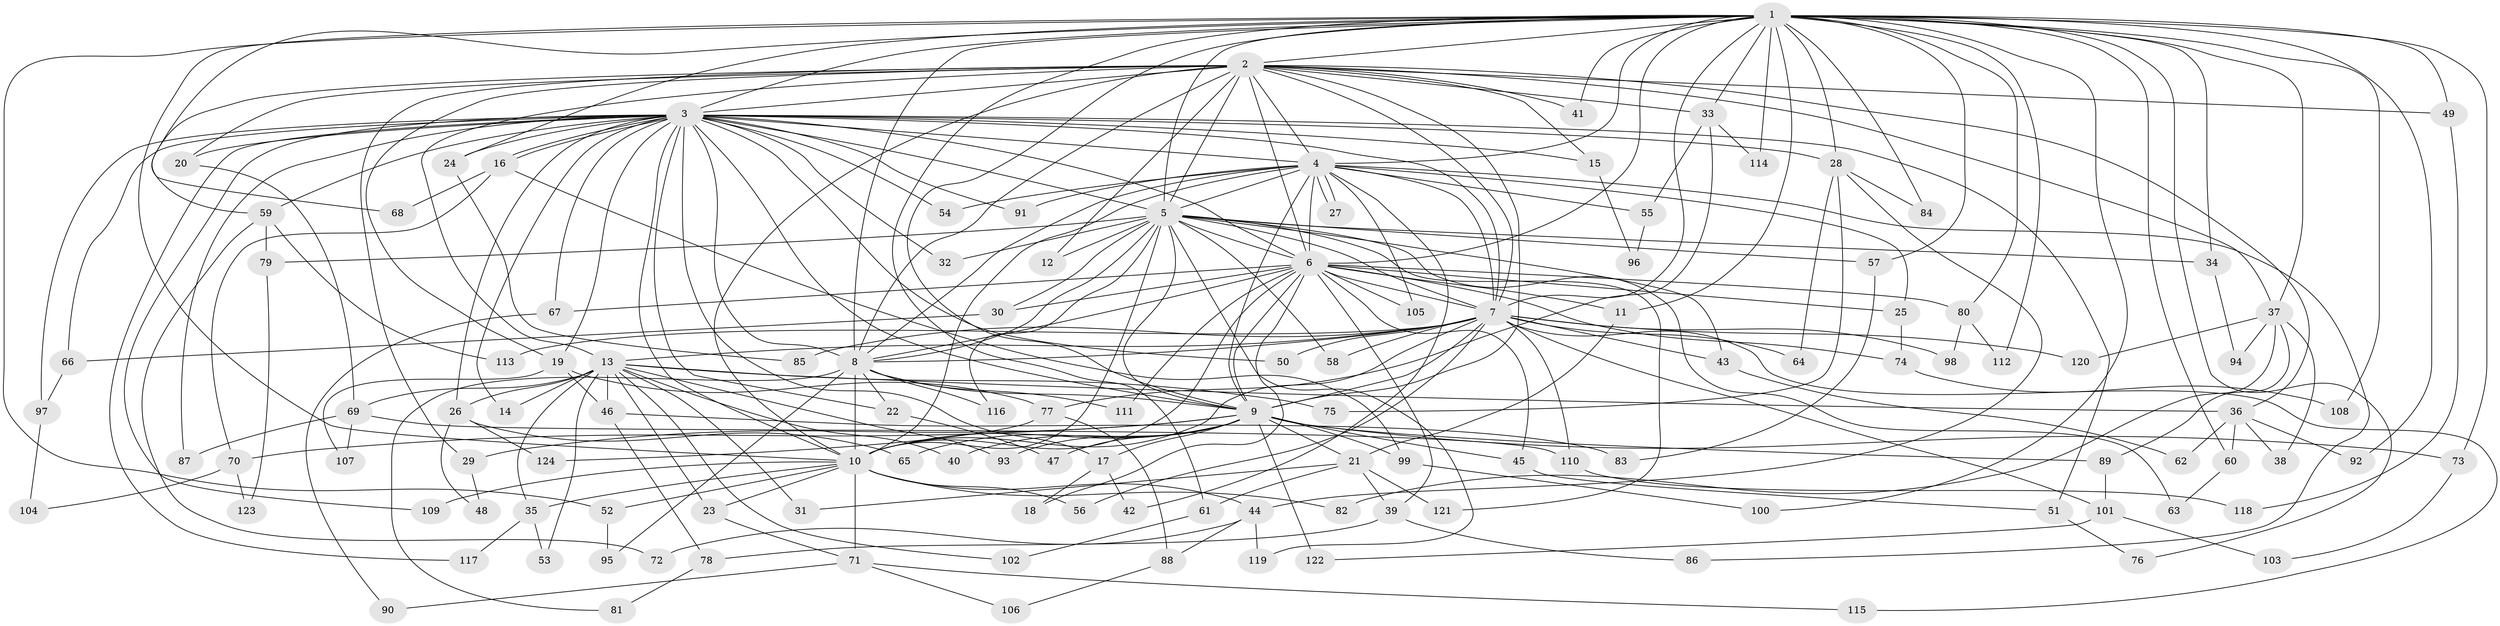 // coarse degree distribution, {26: 0.010638297872340425, 18: 0.010638297872340425, 30: 0.010638297872340425, 21: 0.010638297872340425, 29: 0.010638297872340425, 20: 0.02127659574468085, 15: 0.02127659574468085, 3: 0.23404255319148937, 2: 0.4787234042553192, 6: 0.05319148936170213, 4: 0.05319148936170213, 5: 0.06382978723404255, 7: 0.02127659574468085}
// Generated by graph-tools (version 1.1) at 2025/41/03/06/25 10:41:41]
// undirected, 124 vertices, 273 edges
graph export_dot {
graph [start="1"]
  node [color=gray90,style=filled];
  1;
  2;
  3;
  4;
  5;
  6;
  7;
  8;
  9;
  10;
  11;
  12;
  13;
  14;
  15;
  16;
  17;
  18;
  19;
  20;
  21;
  22;
  23;
  24;
  25;
  26;
  27;
  28;
  29;
  30;
  31;
  32;
  33;
  34;
  35;
  36;
  37;
  38;
  39;
  40;
  41;
  42;
  43;
  44;
  45;
  46;
  47;
  48;
  49;
  50;
  51;
  52;
  53;
  54;
  55;
  56;
  57;
  58;
  59;
  60;
  61;
  62;
  63;
  64;
  65;
  66;
  67;
  68;
  69;
  70;
  71;
  72;
  73;
  74;
  75;
  76;
  77;
  78;
  79;
  80;
  81;
  82;
  83;
  84;
  85;
  86;
  87;
  88;
  89;
  90;
  91;
  92;
  93;
  94;
  95;
  96;
  97;
  98;
  99;
  100;
  101;
  102;
  103;
  104;
  105;
  106;
  107;
  108;
  109;
  110;
  111;
  112;
  113;
  114;
  115;
  116;
  117;
  118;
  119;
  120;
  121;
  122;
  123;
  124;
  1 -- 2;
  1 -- 3;
  1 -- 4;
  1 -- 5;
  1 -- 6;
  1 -- 7;
  1 -- 8;
  1 -- 9;
  1 -- 10;
  1 -- 11;
  1 -- 24;
  1 -- 28;
  1 -- 33;
  1 -- 34;
  1 -- 37;
  1 -- 41;
  1 -- 49;
  1 -- 52;
  1 -- 57;
  1 -- 60;
  1 -- 61;
  1 -- 68;
  1 -- 73;
  1 -- 76;
  1 -- 80;
  1 -- 84;
  1 -- 92;
  1 -- 100;
  1 -- 108;
  1 -- 112;
  1 -- 114;
  2 -- 3;
  2 -- 4;
  2 -- 5;
  2 -- 6;
  2 -- 7;
  2 -- 8;
  2 -- 9;
  2 -- 10;
  2 -- 12;
  2 -- 13;
  2 -- 15;
  2 -- 19;
  2 -- 20;
  2 -- 29;
  2 -- 33;
  2 -- 36;
  2 -- 37;
  2 -- 41;
  2 -- 49;
  2 -- 59;
  3 -- 4;
  3 -- 5;
  3 -- 6;
  3 -- 7;
  3 -- 8;
  3 -- 9;
  3 -- 10;
  3 -- 14;
  3 -- 15;
  3 -- 16;
  3 -- 16;
  3 -- 17;
  3 -- 19;
  3 -- 20;
  3 -- 22;
  3 -- 24;
  3 -- 26;
  3 -- 28;
  3 -- 32;
  3 -- 50;
  3 -- 51;
  3 -- 54;
  3 -- 59;
  3 -- 66;
  3 -- 67;
  3 -- 87;
  3 -- 91;
  3 -- 97;
  3 -- 109;
  3 -- 117;
  4 -- 5;
  4 -- 6;
  4 -- 7;
  4 -- 8;
  4 -- 9;
  4 -- 10;
  4 -- 25;
  4 -- 27;
  4 -- 27;
  4 -- 42;
  4 -- 54;
  4 -- 55;
  4 -- 86;
  4 -- 91;
  4 -- 105;
  5 -- 6;
  5 -- 7;
  5 -- 8;
  5 -- 9;
  5 -- 10;
  5 -- 12;
  5 -- 30;
  5 -- 32;
  5 -- 34;
  5 -- 43;
  5 -- 57;
  5 -- 58;
  5 -- 63;
  5 -- 79;
  5 -- 116;
  5 -- 119;
  5 -- 121;
  6 -- 7;
  6 -- 8;
  6 -- 9;
  6 -- 10;
  6 -- 11;
  6 -- 18;
  6 -- 25;
  6 -- 30;
  6 -- 39;
  6 -- 45;
  6 -- 67;
  6 -- 74;
  6 -- 80;
  6 -- 105;
  6 -- 111;
  7 -- 8;
  7 -- 9;
  7 -- 10;
  7 -- 13;
  7 -- 43;
  7 -- 50;
  7 -- 56;
  7 -- 58;
  7 -- 64;
  7 -- 85;
  7 -- 98;
  7 -- 101;
  7 -- 110;
  7 -- 113;
  7 -- 115;
  7 -- 120;
  8 -- 9;
  8 -- 10;
  8 -- 22;
  8 -- 81;
  8 -- 95;
  8 -- 111;
  8 -- 116;
  9 -- 10;
  9 -- 17;
  9 -- 21;
  9 -- 29;
  9 -- 40;
  9 -- 45;
  9 -- 47;
  9 -- 65;
  9 -- 70;
  9 -- 73;
  9 -- 89;
  9 -- 93;
  9 -- 99;
  9 -- 122;
  10 -- 23;
  10 -- 35;
  10 -- 44;
  10 -- 52;
  10 -- 56;
  10 -- 71;
  10 -- 82;
  10 -- 109;
  11 -- 21;
  13 -- 14;
  13 -- 23;
  13 -- 26;
  13 -- 31;
  13 -- 35;
  13 -- 36;
  13 -- 40;
  13 -- 46;
  13 -- 53;
  13 -- 69;
  13 -- 75;
  13 -- 93;
  13 -- 102;
  15 -- 96;
  16 -- 68;
  16 -- 70;
  16 -- 99;
  17 -- 18;
  17 -- 42;
  19 -- 46;
  19 -- 77;
  19 -- 107;
  20 -- 69;
  21 -- 31;
  21 -- 39;
  21 -- 61;
  21 -- 121;
  22 -- 47;
  23 -- 71;
  24 -- 85;
  25 -- 74;
  26 -- 48;
  26 -- 65;
  26 -- 124;
  28 -- 44;
  28 -- 64;
  28 -- 75;
  28 -- 84;
  29 -- 48;
  30 -- 66;
  33 -- 55;
  33 -- 77;
  33 -- 114;
  34 -- 94;
  35 -- 53;
  35 -- 117;
  36 -- 38;
  36 -- 60;
  36 -- 62;
  36 -- 92;
  37 -- 38;
  37 -- 82;
  37 -- 89;
  37 -- 94;
  37 -- 120;
  39 -- 78;
  39 -- 86;
  43 -- 62;
  44 -- 72;
  44 -- 88;
  44 -- 119;
  45 -- 51;
  46 -- 78;
  46 -- 83;
  49 -- 118;
  51 -- 76;
  52 -- 95;
  55 -- 96;
  57 -- 83;
  59 -- 72;
  59 -- 79;
  59 -- 113;
  60 -- 63;
  61 -- 102;
  66 -- 97;
  67 -- 90;
  69 -- 87;
  69 -- 107;
  69 -- 110;
  70 -- 104;
  70 -- 123;
  71 -- 90;
  71 -- 106;
  71 -- 115;
  73 -- 103;
  74 -- 108;
  77 -- 88;
  77 -- 124;
  78 -- 81;
  79 -- 123;
  80 -- 98;
  80 -- 112;
  88 -- 106;
  89 -- 101;
  97 -- 104;
  99 -- 100;
  101 -- 103;
  101 -- 122;
  110 -- 118;
}
